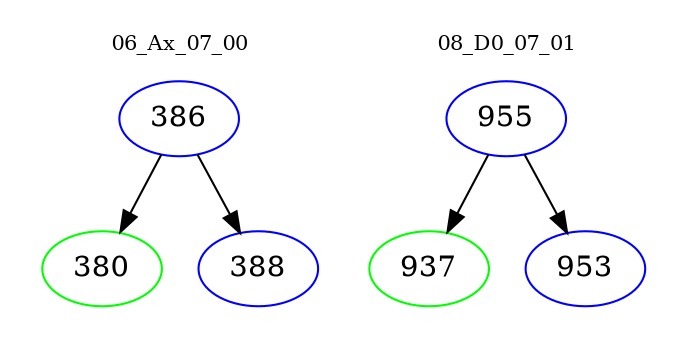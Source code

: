 digraph{
subgraph cluster_0 {
color = white
label = "06_Ax_07_00";
fontsize=10;
T0_386 [label="386", color="blue"]
T0_386 -> T0_380 [color="black"]
T0_380 [label="380", color="green"]
T0_386 -> T0_388 [color="black"]
T0_388 [label="388", color="blue"]
}
subgraph cluster_1 {
color = white
label = "08_D0_07_01";
fontsize=10;
T1_955 [label="955", color="blue"]
T1_955 -> T1_937 [color="black"]
T1_937 [label="937", color="green"]
T1_955 -> T1_953 [color="black"]
T1_953 [label="953", color="blue"]
}
}

